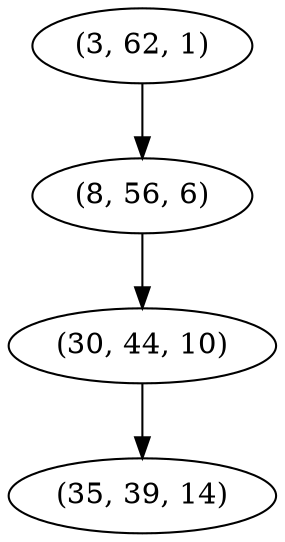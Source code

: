 digraph tree {
    "(3, 62, 1)";
    "(8, 56, 6)";
    "(30, 44, 10)";
    "(35, 39, 14)";
    "(3, 62, 1)" -> "(8, 56, 6)";
    "(8, 56, 6)" -> "(30, 44, 10)";
    "(30, 44, 10)" -> "(35, 39, 14)";
}
